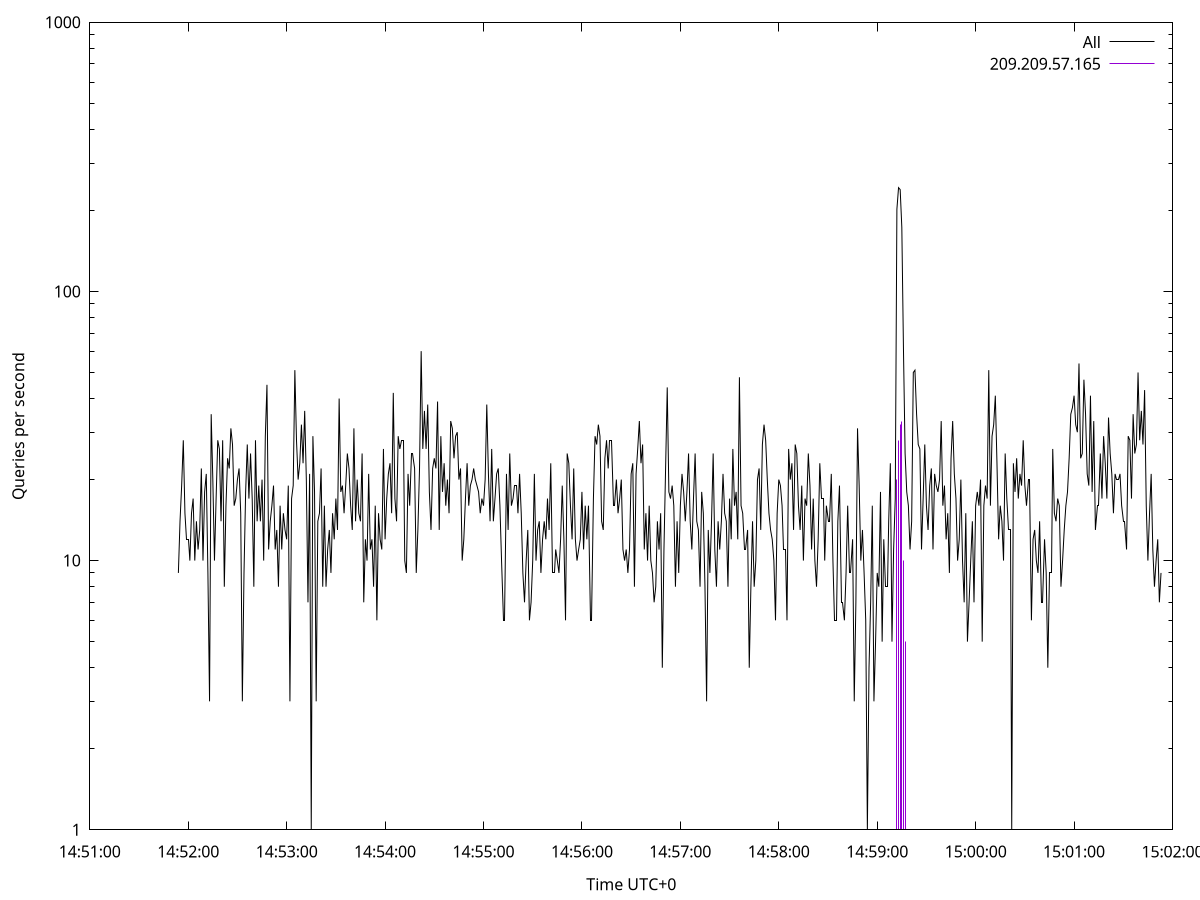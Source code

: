 set terminal pngcairo size 1024,768
set output 'Sun Jan  7 21:51:54 2024.png'
set ylabel 'Queries per second'
set xlabel 'Time UTC+0'
set xdata time
set timefmt "%s"
set log y
plot \
'-' using 1:2 linecolor 0 linetype 2 with lines title 'All', \
'-' using 1:2 linecolor 1 linetype 3 with impulses title "209.209.57.165"
1704639114 9
1704639115 14
1704639116 19
1704639117 28
1704639118 15
1704639119 12
1704639120 12
1704639121 10
1704639122 15
1704639123 17
1704639124 10
1704639125 14
1704639126 11
1704639127 13
1704639128 22
1704639129 10
1704639130 18
1704639131 21
1704639132 9
1704639133 3
1704639134 35
1704639135 20
1704639136 10
1704639137 17
1704639138 28
1704639139 26
1704639140 14
1704639141 28
1704639142 8
1704639143 16
1704639144 24
1704639145 22
1704639146 31
1704639147 27
1704639148 16
1704639149 17
1704639150 20
1704639151 22
1704639152 15
1704639153 3
1704639154 9
1704639155 18
1704639156 27
1704639157 17
1704639158 25
1704639159 17
1704639160 8
1704639161 28
1704639162 14
1704639163 19
1704639164 14
1704639165 20
1704639166 10
1704639167 29
1704639168 45
1704639169 11
1704639170 14
1704639171 16
1704639172 19
1704639173 11
1704639174 13
1704639175 8
1704639176 16
1704639177 11
1704639178 15
1704639179 13
1704639180 12
1704639181 19
1704639182 3
1704639183 17
1704639184 19
1704639185 51
1704639186 28
1704639187 20
1704639188 23
1704639189 32
1704639190 23
1704639191 36
1704639192 20
1704639193 7
1704639194 21
1704639195 1
1704639196 29
1704639197 18
1704639198 3
1704639199 14
1704639200 15
1704639201 22
1704639202 8
1704639203 16
1704639204 8
1704639205 11
1704639206 13
1704639207 9
1704639208 15
1704639209 12
1704639210 17
1704639211 13
1704639212 40
1704639213 18
1704639214 19
1704639215 15
1704639216 19
1704639217 25
1704639218 22
1704639219 16
1704639220 13
1704639221 31
1704639222 14
1704639223 20
1704639224 15
1704639225 14
1704639226 25
1704639227 7
1704639228 12
1704639229 10
1704639230 21
1704639231 11
1704639232 12
1704639233 8
1704639234 16
1704639235 6
1704639236 15
1704639237 12
1704639238 11
1704639239 26
1704639240 12
1704639241 17
1704639242 21
1704639243 23
1704639244 15
1704639245 42
1704639246 17
1704639247 14
1704639248 29
1704639249 26
1704639250 28
1704639251 28
1704639252 10
1704639253 9
1704639254 21
1704639255 16
1704639256 25
1704639257 25
1704639258 22
1704639259 9
1704639260 13
1704639261 22
1704639262 60
1704639263 26
1704639264 36
1704639265 26
1704639266 38
1704639267 18
1704639268 13
1704639269 22
1704639270 24
1704639271 22
1704639272 39
1704639273 13
1704639274 29
1704639275 18
1704639276 23
1704639277 16
1704639278 20
1704639279 15
1704639280 33
1704639281 31
1704639282 24
1704639283 29
1704639284 30
1704639285 20
1704639286 22
1704639287 10
1704639288 12
1704639289 17
1704639290 23
1704639291 16
1704639292 19
1704639293 20
1704639294 22
1704639295 20
1704639296 19
1704639297 18
1704639298 15
1704639299 17
1704639300 16
1704639301 20
1704639302 38
1704639303 21
1704639304 14
1704639305 26
1704639306 14
1704639307 17
1704639308 21
1704639309 22
1704639310 16
1704639311 10
1704639312 6
1704639313 6
1704639314 21
1704639315 13
1704639316 25
1704639317 16
1704639318 17
1704639319 19
1704639320 19
1704639321 15
1704639322 21
1704639323 15
1704639324 9
1704639325 7
1704639326 10
1704639327 13
1704639328 6
1704639329 7
1704639330 10
1704639331 21
1704639332 10
1704639333 13
1704639334 14
1704639335 9
1704639336 12
1704639337 14
1704639338 12
1704639339 17
1704639340 13
1704639341 23
1704639342 9
1704639343 9
1704639344 11
1704639345 10
1704639346 9
1704639347 12
1704639348 19
1704639349 12
1704639350 6
1704639351 25
1704639352 23
1704639353 16
1704639354 12
1704639355 22
1704639356 12
1704639357 10
1704639358 11
1704639359 12
1704639360 18
1704639361 11
1704639362 16
1704639363 12
1704639364 16
1704639365 6
1704639366 6
1704639367 17
1704639368 29
1704639369 27
1704639370 32
1704639371 29
1704639372 14
1704639373 13
1704639374 24
1704639375 28
1704639376 22
1704639377 28
1704639378 28
1704639379 16
1704639380 16
1704639381 20
1704639382 15
1704639383 17
1704639384 20
1704639385 11
1704639386 10
1704639387 11
1704639388 9
1704639389 11
1704639390 21
1704639391 23
1704639392 8
1704639393 21
1704639394 26
1704639395 33
1704639396 23
1704639397 27
1704639398 11
1704639399 15
1704639400 10
1704639401 16
1704639402 10
1704639403 9
1704639404 7
1704639405 8
1704639406 14
1704639407 11
1704639408 15
1704639409 4
1704639410 11
1704639411 22
1704639412 44
1704639413 18
1704639414 17
1704639415 19
1704639416 16
1704639417 8
1704639418 14
1704639419 9
1704639420 16
1704639421 21
1704639422 18
1704639423 14
1704639424 18
1704639425 25
1704639426 14
1704639427 11
1704639428 17
1704639429 25
1704639430 14
1704639431 13
1704639432 8
1704639433 18
1704639434 15
1704639435 8
1704639436 3
1704639437 13
1704639438 9
1704639439 14
1704639440 25
1704639441 11
1704639442 8
1704639443 14
1704639444 11
1704639445 14
1704639446 21
1704639447 15
1704639448 14
1704639449 8
1704639450 17
1704639451 12
1704639452 26
1704639453 16
1704639454 18
1704639455 12
1704639456 48
1704639457 16
1704639458 15
1704639459 11
1704639460 11
1704639461 13
1704639462 4
1704639463 8
1704639464 14
1704639465 8
1704639466 10
1704639467 20
1704639468 22
1704639469 13
1704639470 27
1704639471 32
1704639472 28
1704639473 20
1704639474 15
1704639475 13
1704639476 12
1704639477 10
1704639478 6
1704639479 15
1704639480 20
1704639481 19
1704639482 16
1704639483 11
1704639484 11
1704639485 6
1704639486 26
1704639487 20
1704639488 23
1704639489 13
1704639490 27
1704639491 25
1704639492 16
1704639493 13
1704639494 19
1704639495 10
1704639496 17
1704639497 16
1704639498 25
1704639499 19
1704639500 11
1704639501 17
1704639502 10
1704639503 8
1704639504 12
1704639505 23
1704639506 17
1704639507 17
1704639508 10
1704639509 16
1704639510 14
1704639511 14
1704639512 21
1704639513 10
1704639514 6
1704639515 6
1704639516 14
1704639517 19
1704639518 7
1704639519 7
1704639520 6
1704639521 9
1704639522 16
1704639523 9
1704639524 9
1704639525 12
1704639526 3
1704639527 7
1704639528 31
1704639529 19
1704639530 10
1704639531 13
1704639532 9
1704639533 6
1704639534 1
1704639535 4
1704639536 7
1704639537 16
1704639538 3
1704639539 5
1704639540 9
1704639541 8
1704639542 18
1704639543 5
1704639544 12
1704639545 8
1704639546 8
1704639547 14
1704639548 23
1704639549 5
1704639550 11
1704639551 17
1704639552 202
1704639553 243
1704639554 239
1704639555 173
1704639556 61
1704639557 25
1704639558 18
1704639559 16
1704639560 11
1704639561 14
1704639562 50
1704639563 51
1704639564 35
1704639565 27
1704639566 26
1704639567 11
1704639568 17
1704639569 27
1704639570 16
1704639571 13
1704639572 19
1704639573 22
1704639574 11
1704639575 21
1704639576 19
1704639577 18
1704639578 20
1704639579 33
1704639580 16
1704639581 19
1704639582 12
1704639583 15
1704639584 9
1704639585 24
1704639586 33
1704639587 21
1704639588 17
1704639589 10
1704639590 12
1704639591 20
1704639592 10
1704639593 7
1704639594 15
1704639595 5
1704639596 7
1704639597 10
1704639598 14
1704639599 7
1704639600 16
1704639601 18
1704639602 16
1704639603 20
1704639604 5
1704639605 16
1704639606 19
1704639607 17
1704639608 51
1704639609 16
1704639610 29
1704639611 32
1704639612 41
1704639613 23
1704639614 12
1704639615 16
1704639616 14
1704639617 10
1704639618 25
1704639619 17
1704639620 13
1704639621 13
1704639622 1
1704639623 23
1704639624 18
1704639625 24
1704639626 17
1704639627 21
1704639628 19
1704639629 28
1704639630 19
1704639631 16
1704639632 20
1704639633 20
1704639634 6
1704639635 12
1704639636 13
1704639637 10
1704639638 9
1704639639 14
1704639640 7
1704639641 7
1704639642 12
1704639643 9
1704639644 4
1704639645 9
1704639646 9
1704639647 26
1704639648 15
1704639649 14
1704639650 17
1704639651 16
1704639652 8
1704639653 10
1704639654 13
1704639655 16
1704639656 18
1704639657 24
1704639658 35
1704639659 37
1704639660 41
1704639661 32
1704639662 30
1704639663 54
1704639664 24
1704639665 25
1704639666 47
1704639667 35
1704639668 21
1704639669 19
1704639670 41
1704639671 18
1704639672 33
1704639673 13
1704639674 16
1704639675 16
1704639676 25
1704639677 17
1704639678 29
1704639679 23
1704639680 17
1704639681 34
1704639682 25
1704639683 21
1704639684 15
1704639685 21
1704639686 20
1704639687 20
1704639688 21
1704639689 16
1704639690 14
1704639691 14
1704639692 11
1704639693 29
1704639694 28
1704639695 17
1704639696 35
1704639697 25
1704639698 27
1704639699 50
1704639700 28
1704639701 36
1704639702 27
1704639703 43
1704639704 16
1704639705 10
1704639706 15
1704639707 21
1704639708 11
1704639709 8
1704639710 10
1704639711 12
1704639712 7
1704639713 9

e
1704639552 20
1704639553 28
1704639554 32
1704639555 33
1704639556 10
1704639557 5
1704639558 1

e
